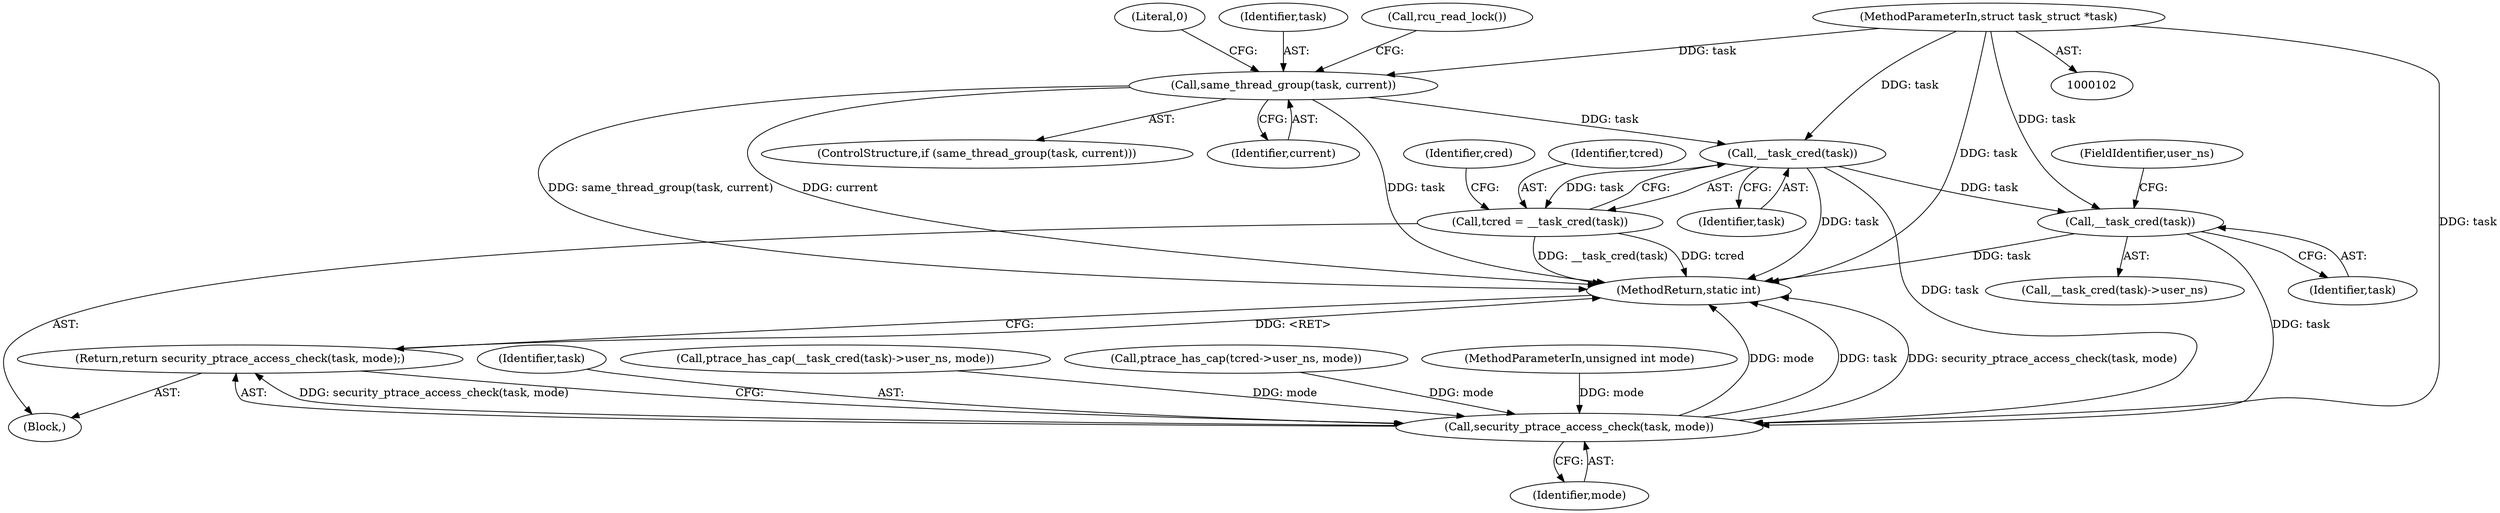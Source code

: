 digraph "0_linux_d049f74f2dbe71354d43d393ac3a188947811348@pointer" {
"1000103" [label="(MethodParameterIn,struct task_struct *task)"];
"1000116" [label="(Call,same_thread_group(task, current))"];
"1000124" [label="(Call,__task_cred(task))"];
"1000122" [label="(Call,tcred = __task_cred(task))"];
"1000207" [label="(Call,__task_cred(task))"];
"1000218" [label="(Call,security_ptrace_access_check(task, mode))"];
"1000217" [label="(Return,return security_ptrace_access_check(task, mode);)"];
"1000209" [label="(FieldIdentifier,user_ns)"];
"1000116" [label="(Call,same_thread_group(task, current))"];
"1000124" [label="(Call,__task_cred(task))"];
"1000220" [label="(Identifier,mode)"];
"1000218" [label="(Call,security_ptrace_access_check(task, mode))"];
"1000118" [label="(Identifier,current)"];
"1000123" [label="(Identifier,tcred)"];
"1000125" [label="(Identifier,task)"];
"1000115" [label="(ControlStructure,if (same_thread_group(task, current)))"];
"1000120" [label="(Literal,0)"];
"1000105" [label="(Block,)"];
"1000219" [label="(Identifier,task)"];
"1000217" [label="(Return,return security_ptrace_access_check(task, mode);)"];
"1000130" [label="(Identifier,cred)"];
"1000205" [label="(Call,ptrace_has_cap(__task_cred(task)->user_ns, mode))"];
"1000117" [label="(Identifier,task)"];
"1000176" [label="(Call,ptrace_has_cap(tcred->user_ns, mode))"];
"1000103" [label="(MethodParameterIn,struct task_struct *task)"];
"1000121" [label="(Call,rcu_read_lock())"];
"1000221" [label="(MethodReturn,static int)"];
"1000206" [label="(Call,__task_cred(task)->user_ns)"];
"1000122" [label="(Call,tcred = __task_cred(task))"];
"1000208" [label="(Identifier,task)"];
"1000104" [label="(MethodParameterIn,unsigned int mode)"];
"1000207" [label="(Call,__task_cred(task))"];
"1000103" -> "1000102"  [label="AST: "];
"1000103" -> "1000221"  [label="DDG: task"];
"1000103" -> "1000116"  [label="DDG: task"];
"1000103" -> "1000124"  [label="DDG: task"];
"1000103" -> "1000207"  [label="DDG: task"];
"1000103" -> "1000218"  [label="DDG: task"];
"1000116" -> "1000115"  [label="AST: "];
"1000116" -> "1000118"  [label="CFG: "];
"1000117" -> "1000116"  [label="AST: "];
"1000118" -> "1000116"  [label="AST: "];
"1000120" -> "1000116"  [label="CFG: "];
"1000121" -> "1000116"  [label="CFG: "];
"1000116" -> "1000221"  [label="DDG: current"];
"1000116" -> "1000221"  [label="DDG: task"];
"1000116" -> "1000221"  [label="DDG: same_thread_group(task, current)"];
"1000116" -> "1000124"  [label="DDG: task"];
"1000124" -> "1000122"  [label="AST: "];
"1000124" -> "1000125"  [label="CFG: "];
"1000125" -> "1000124"  [label="AST: "];
"1000122" -> "1000124"  [label="CFG: "];
"1000124" -> "1000221"  [label="DDG: task"];
"1000124" -> "1000122"  [label="DDG: task"];
"1000124" -> "1000207"  [label="DDG: task"];
"1000124" -> "1000218"  [label="DDG: task"];
"1000122" -> "1000105"  [label="AST: "];
"1000123" -> "1000122"  [label="AST: "];
"1000130" -> "1000122"  [label="CFG: "];
"1000122" -> "1000221"  [label="DDG: tcred"];
"1000122" -> "1000221"  [label="DDG: __task_cred(task)"];
"1000207" -> "1000206"  [label="AST: "];
"1000207" -> "1000208"  [label="CFG: "];
"1000208" -> "1000207"  [label="AST: "];
"1000209" -> "1000207"  [label="CFG: "];
"1000207" -> "1000221"  [label="DDG: task"];
"1000207" -> "1000218"  [label="DDG: task"];
"1000218" -> "1000217"  [label="AST: "];
"1000218" -> "1000220"  [label="CFG: "];
"1000219" -> "1000218"  [label="AST: "];
"1000220" -> "1000218"  [label="AST: "];
"1000217" -> "1000218"  [label="CFG: "];
"1000218" -> "1000221"  [label="DDG: task"];
"1000218" -> "1000221"  [label="DDG: security_ptrace_access_check(task, mode)"];
"1000218" -> "1000221"  [label="DDG: mode"];
"1000218" -> "1000217"  [label="DDG: security_ptrace_access_check(task, mode)"];
"1000205" -> "1000218"  [label="DDG: mode"];
"1000176" -> "1000218"  [label="DDG: mode"];
"1000104" -> "1000218"  [label="DDG: mode"];
"1000217" -> "1000105"  [label="AST: "];
"1000221" -> "1000217"  [label="CFG: "];
"1000217" -> "1000221"  [label="DDG: <RET>"];
}
